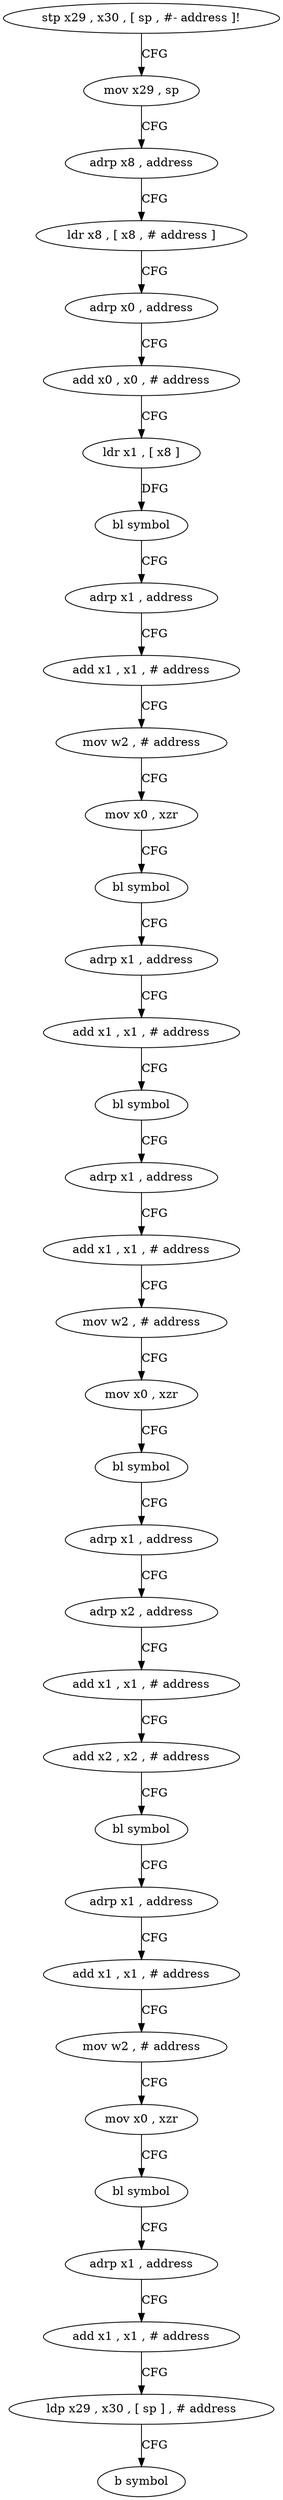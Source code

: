 digraph "func" {
"246244" [label = "stp x29 , x30 , [ sp , #- address ]!" ]
"246248" [label = "mov x29 , sp" ]
"246252" [label = "adrp x8 , address" ]
"246256" [label = "ldr x8 , [ x8 , # address ]" ]
"246260" [label = "adrp x0 , address" ]
"246264" [label = "add x0 , x0 , # address" ]
"246268" [label = "ldr x1 , [ x8 ]" ]
"246272" [label = "bl symbol" ]
"246276" [label = "adrp x1 , address" ]
"246280" [label = "add x1 , x1 , # address" ]
"246284" [label = "mov w2 , # address" ]
"246288" [label = "mov x0 , xzr" ]
"246292" [label = "bl symbol" ]
"246296" [label = "adrp x1 , address" ]
"246300" [label = "add x1 , x1 , # address" ]
"246304" [label = "bl symbol" ]
"246308" [label = "adrp x1 , address" ]
"246312" [label = "add x1 , x1 , # address" ]
"246316" [label = "mov w2 , # address" ]
"246320" [label = "mov x0 , xzr" ]
"246324" [label = "bl symbol" ]
"246328" [label = "adrp x1 , address" ]
"246332" [label = "adrp x2 , address" ]
"246336" [label = "add x1 , x1 , # address" ]
"246340" [label = "add x2 , x2 , # address" ]
"246344" [label = "bl symbol" ]
"246348" [label = "adrp x1 , address" ]
"246352" [label = "add x1 , x1 , # address" ]
"246356" [label = "mov w2 , # address" ]
"246360" [label = "mov x0 , xzr" ]
"246364" [label = "bl symbol" ]
"246368" [label = "adrp x1 , address" ]
"246372" [label = "add x1 , x1 , # address" ]
"246376" [label = "ldp x29 , x30 , [ sp ] , # address" ]
"246380" [label = "b symbol" ]
"246244" -> "246248" [ label = "CFG" ]
"246248" -> "246252" [ label = "CFG" ]
"246252" -> "246256" [ label = "CFG" ]
"246256" -> "246260" [ label = "CFG" ]
"246260" -> "246264" [ label = "CFG" ]
"246264" -> "246268" [ label = "CFG" ]
"246268" -> "246272" [ label = "DFG" ]
"246272" -> "246276" [ label = "CFG" ]
"246276" -> "246280" [ label = "CFG" ]
"246280" -> "246284" [ label = "CFG" ]
"246284" -> "246288" [ label = "CFG" ]
"246288" -> "246292" [ label = "CFG" ]
"246292" -> "246296" [ label = "CFG" ]
"246296" -> "246300" [ label = "CFG" ]
"246300" -> "246304" [ label = "CFG" ]
"246304" -> "246308" [ label = "CFG" ]
"246308" -> "246312" [ label = "CFG" ]
"246312" -> "246316" [ label = "CFG" ]
"246316" -> "246320" [ label = "CFG" ]
"246320" -> "246324" [ label = "CFG" ]
"246324" -> "246328" [ label = "CFG" ]
"246328" -> "246332" [ label = "CFG" ]
"246332" -> "246336" [ label = "CFG" ]
"246336" -> "246340" [ label = "CFG" ]
"246340" -> "246344" [ label = "CFG" ]
"246344" -> "246348" [ label = "CFG" ]
"246348" -> "246352" [ label = "CFG" ]
"246352" -> "246356" [ label = "CFG" ]
"246356" -> "246360" [ label = "CFG" ]
"246360" -> "246364" [ label = "CFG" ]
"246364" -> "246368" [ label = "CFG" ]
"246368" -> "246372" [ label = "CFG" ]
"246372" -> "246376" [ label = "CFG" ]
"246376" -> "246380" [ label = "CFG" ]
}
